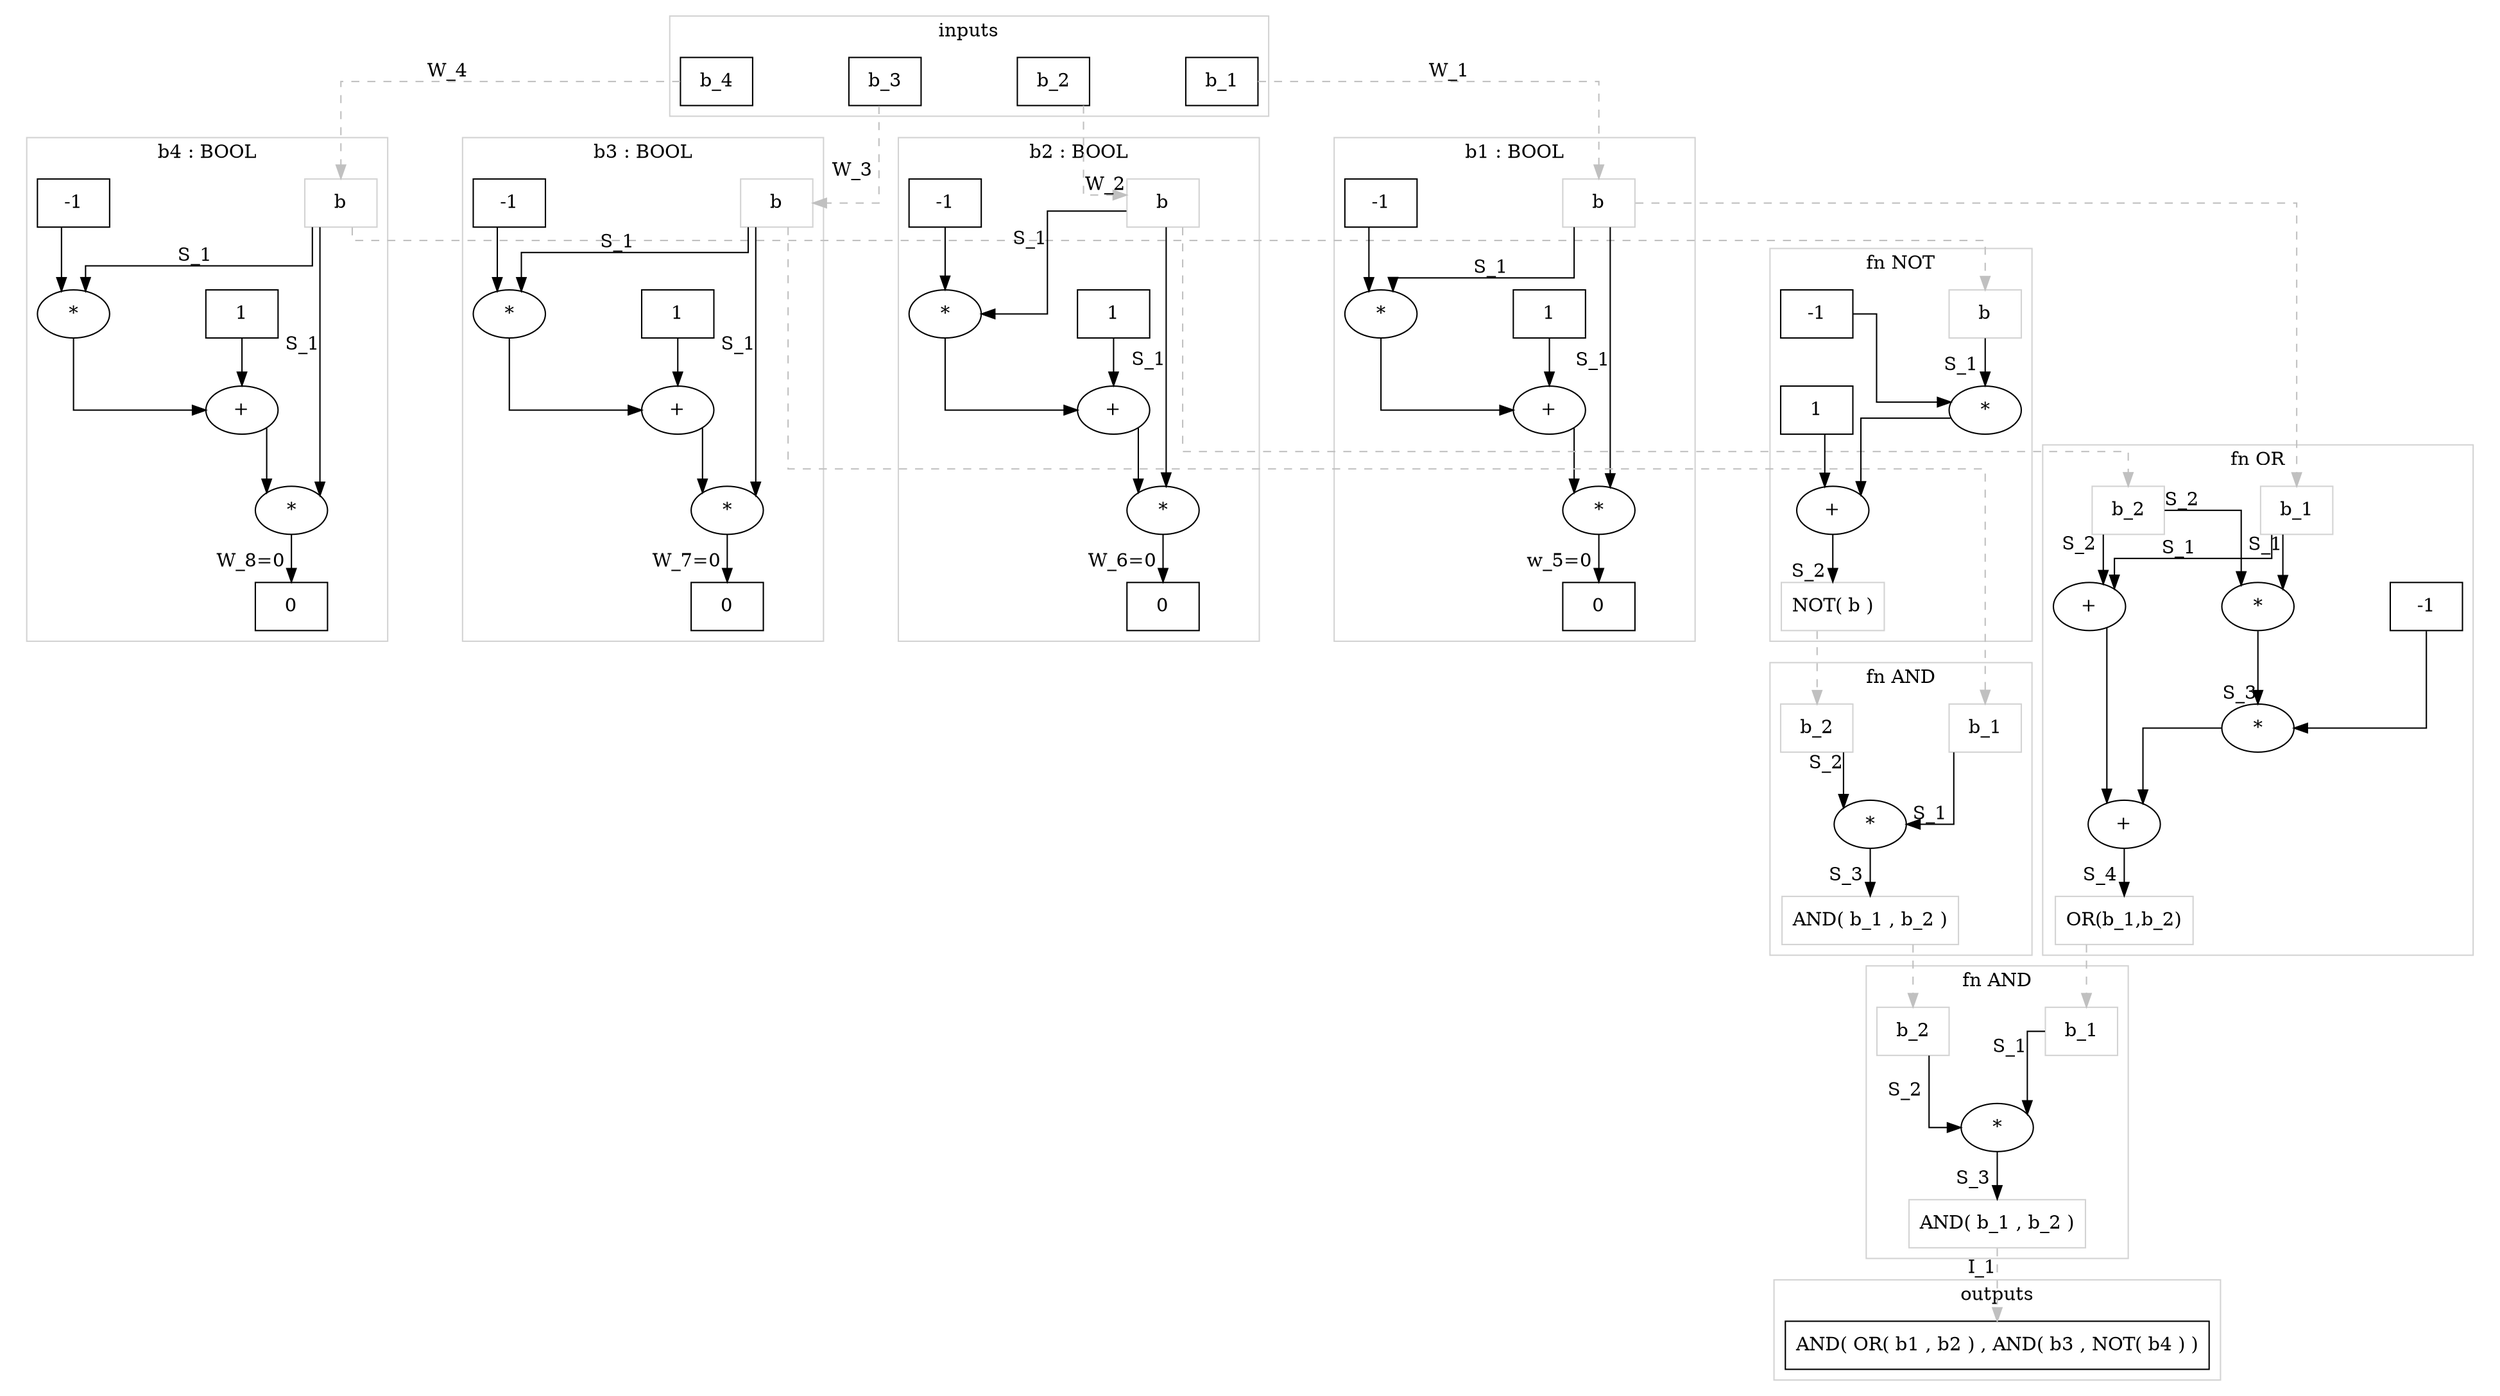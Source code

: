 digraph BOOLCOMPLEX {
	graph [center=true,
		forcelabels=true,
		nodesep=1.0,
		rankdir=TB,
		splines=ortho
	];
	subgraph clusterINPUT {
		graph [color=lightgray,
			label=inputs
		];
		nb1	[label=b_1,
			shape=box];
		nb2	[label=b_2,
			shape=box];
		nb3	[label=b_3,
			shape=box];
		nb4	[label=b_4,
			shape=box];
	}
	subgraph clusterOUTPUT {
		graph [color=lightgray,
			label=outputs
		];
		nout1	[label="AND( OR( b1 , b2 ) , AND( b3 , NOT( b4 ) )",
			shape=box];
	}
	subgraph clusterCONS {
		graph [color=white];
		subgraph clusterBCONS4 {
			graph [color=lightgray,
				label="b4 : BOOL"
			];
			nCONSB41	[color=lightgray,
				label=b,
				shape=box];
			nCONSB44	[label="*"];
			nCONSB41 -> nCONSB44	[xlabel=S_1];
			nCONSB46	[label="*"];
			nCONSB41 -> nCONSB46	[xlabel=S_1];
			nCONSB45	[label="+"];
			nCONSB44 -> nCONSB45;
			nCONSB47	[label=0,
				shape=box];
			nCONSB46 -> nCONSB47	[xlabel="W_8=0 "];
			nCONSB42	[label=1,
				shape=box];
			nCONSB42 -> nCONSB45;
			nCONSB45 -> nCONSB46;
			nCONSB43	[label=-1,
				shape=box];
			nCONSB43 -> nCONSB44;
		}
		subgraph clusterBCONS1 {
			graph [color=lightgray,
				label="b1 : BOOL"
			];
			nCONSB11	[color=lightgray,
				label=b,
				shape=box];
			nCONSB14	[label="*"];
			nCONSB11 -> nCONSB14	[xlabel=S_1];
			nCONSB16	[label="*"];
			nCONSB11 -> nCONSB16	[xlabel=S_1];
			nCONSB15	[label="+"];
			nCONSB14 -> nCONSB15;
			nCONSB17	[label=0,
				shape=box];
			nCONSB16 -> nCONSB17	[xlabel="w_5=0 "];
			nCONSB12	[label=1,
				shape=box];
			nCONSB12 -> nCONSB15;
			nCONSB15 -> nCONSB16;
			nCONSB13	[label=-1,
				shape=box];
			nCONSB13 -> nCONSB14;
		}
		subgraph clusterBCONS2 {
			graph [color=lightgray,
				label="b2 : BOOL"
			];
			nCONSB21	[color=lightgray,
				label=b,
				shape=box];
			nCONSB24	[label="*"];
			nCONSB21 -> nCONSB24	[xlabel=S_1];
			nCONSB26	[label="*"];
			nCONSB21 -> nCONSB26	[xlabel=S_1];
			nCONSB25	[label="+"];
			nCONSB24 -> nCONSB25;
			nCONSB27	[label=0,
				shape=box];
			nCONSB26 -> nCONSB27	[xlabel="W_6=0 "];
			nCONSB22	[label=1,
				shape=box];
			nCONSB22 -> nCONSB25;
			nCONSB25 -> nCONSB26;
			nCONSB23	[label=-1,
				shape=box];
			nCONSB23 -> nCONSB24;
		}
		subgraph clusterBCONS3 {
			graph [color=lightgray,
				label="b3 : BOOL"
			];
			nCONSB31	[color=lightgray,
				label=b,
				shape=box];
			nCONSB34	[label="*"];
			nCONSB31 -> nCONSB34	[xlabel=S_1];
			nCONSB36	[label="*"];
			nCONSB31 -> nCONSB36	[xlabel=S_1];
			nCONSB35	[label="+"];
			nCONSB34 -> nCONSB35;
			nCONSB37	[label=0,
				shape=box];
			nCONSB36 -> nCONSB37	[xlabel="W_7=0 "];
			nCONSB32	[label=1,
				shape=box];
			nCONSB32 -> nCONSB35;
			nCONSB35 -> nCONSB36;
			nCONSB33	[label=-1,
				shape=box];
			nCONSB33 -> nCONSB34;
		}
	}
	subgraph clusterCIRC {
		graph [color=white];
		subgraph clusterORb1b2 {
			graph [color=lightgray,
				label="fn OR"
			];
			nOR1	[color=lightgray,
				label=b_1,
				shape=box];
			nOR4	[label="*"];
			nOR1 -> nOR4	[xlabel=S_1];
			nOR6	[label="+"];
			nOR1 -> nOR6	[xlabel=S_1];
			nOR2	[color=lightgray,
				label=b_2,
				shape=box];
			nOR2 -> nOR4	[taillabel="S_2 "];
			nOR2 -> nOR6	[taillabel="S_2 "];
			nOR3	[label=-1,
				shape=box];
			nOR5	[label="*"];
			nOR3 -> nOR5;
			nOR4 -> nOR5	[headlabel=" S_3"];
			nOR7	[label="+"];
			nOR5 -> nOR7;
			nOR6 -> nOR7;
			nOR8	[color=lightgray,
				label="OR(b_1,b_2)",
				shape=box];
			nOR7 -> nOR8	[xlabel="S_4 "];
		}
		subgraph clusterANDb3NOTb4 {
			graph [color=lightgray,
				label="fn AND"
			];
			nAND21	[color=lightgray,
				label=b_1,
				shape=box];
			nAND23	[label="*"];
			nAND21 -> nAND23	[headlabel=" S_1"];
			nAND24	[color=lightgray,
				label="AND( b_1 , b_2 )",
				shape=box];
			nAND23 -> nAND24	[xlabel="S_3 "];
			nAND22	[color=lightgray,
				label=b_2,
				shape=box];
			nAND22 -> nAND23	[xlabel=S_2];
		}
		subgraph clusterNOTb4 {
			graph [color=lightgray,
				label="fn NOT"
			];
			nNOT1	[color=lightgray,
				label=b,
				shape=box];
			nNOT4	[label="*"];
			nNOT1 -> nNOT4	[xlabel="S_1 "];
			nNOT5	[label="+"];
			nNOT4 -> nNOT5;
			nNOT2	[label=-1,
				shape=box];
			nNOT2 -> nNOT4;
			nNOT3	[label=1,
				shape=box];
			nNOT3 -> nNOT5;
			nNOT6	[color=lightgray,
				label="NOT( b )",
				shape=box];
			nNOT5 -> nNOT6	[headlabel="S_2 "];
		}
		subgraph clusterAND1 {
			graph [color=lightgray,
				label="fn AND"
			];
			nAND1_1	[color=lightgray,
				label=b_1,
				shape=box];
			nAND1_3	[label="*"];
			nAND1_1 -> nAND1_3	[xlabel=S_1];
			nAND1_4	[color=lightgray,
				label="AND( b_1 , b_2 )",
				shape=box];
			nAND1_3 -> nAND1_4	[xlabel="S_3 "];
			nAND1_2	[color=lightgray,
				label=b_2,
				shape=box];
			nAND1_2 -> nAND1_3	[xlabel="S_2 "];
		}
		nOR8 -> nAND1_1	[color=grey,
			style=dashed];
		nAND24 -> nAND1_2	[color=grey,
			style=dashed];
		nNOT6 -> nAND22	[color=grey,
			style=dashed];
	}
	nb1 -> nCONSB11	[color=grey,
		style=dashed,
		xlabel=W_1];
	nb2 -> nCONSB21	[color=grey,
		headlabel=W_2,
		style=dashed];
	nb3 -> nCONSB31	[color=grey,
		style=dashed,
		xlabel="W_3 "];
	nb4 -> nCONSB41	[color=grey,
		style=dashed,
		xlabel=W_4];
	nCONSB11 -> nOR1	[color=grey,
		style=dashed];
	nCONSB21 -> nOR2	[color=grey,
		style=dashed];
	nCONSB31 -> nAND21	[color=grey,
		style=dashed];
	nCONSB41 -> nNOT1	[color=grey,
		style=dashed];
	nAND1_4 -> nout1	[color=grey,
		style=dashed,
		xlabel=I_1];
}
